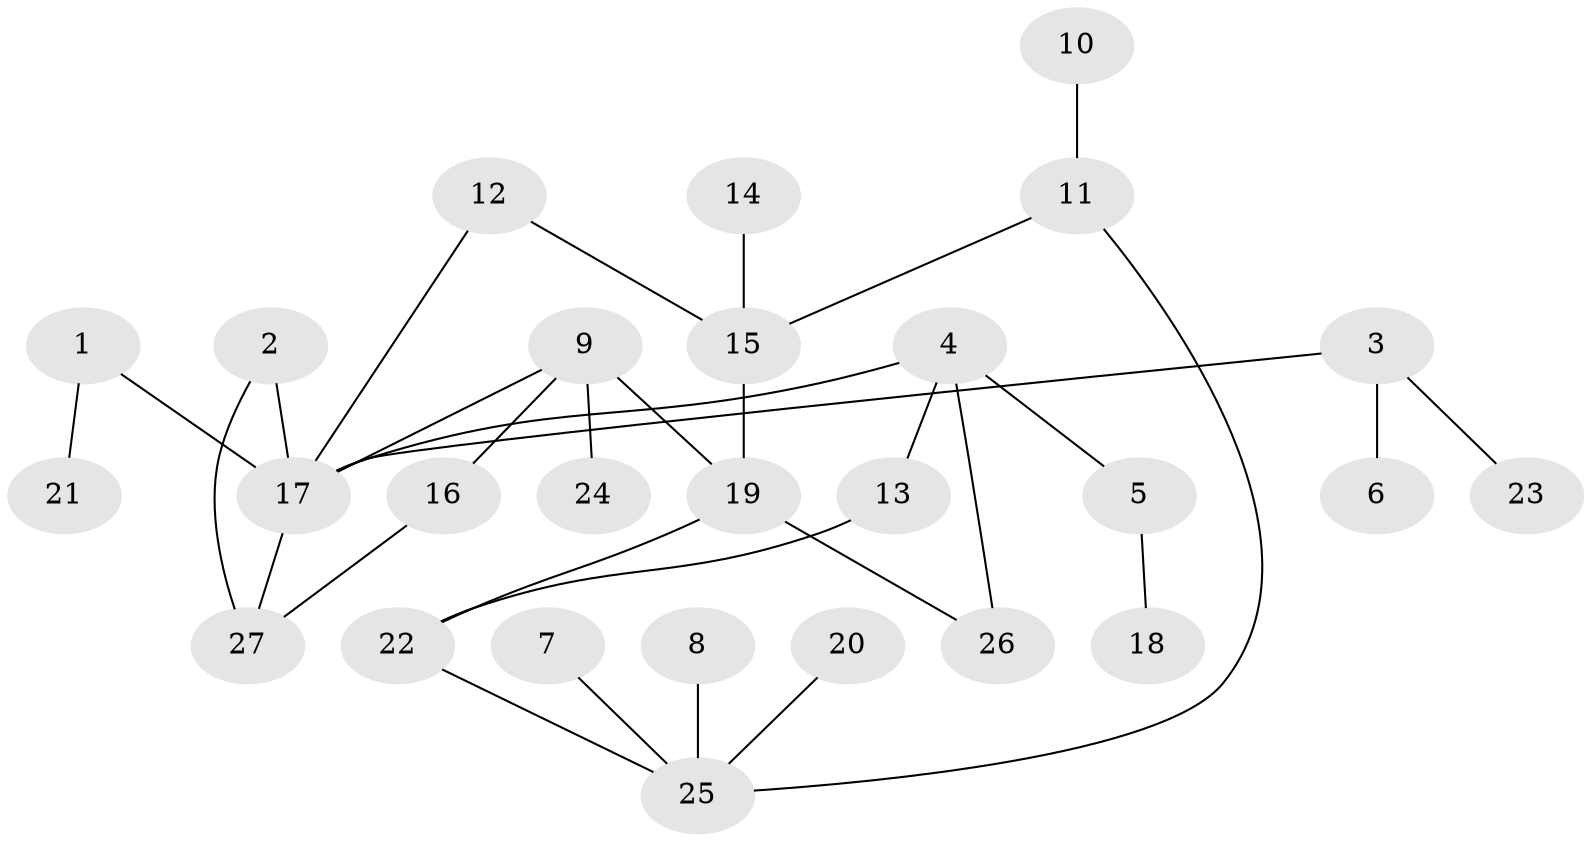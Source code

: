 // original degree distribution, {2: 0.30303030303030304, 8: 0.015151515151515152, 4: 0.09090909090909091, 3: 0.15151515151515152, 6: 0.015151515151515152, 1: 0.3939393939393939, 5: 0.015151515151515152, 7: 0.015151515151515152}
// Generated by graph-tools (version 1.1) at 2025/36/03/04/25 23:36:00]
// undirected, 27 vertices, 32 edges
graph export_dot {
  node [color=gray90,style=filled];
  1;
  2;
  3;
  4;
  5;
  6;
  7;
  8;
  9;
  10;
  11;
  12;
  13;
  14;
  15;
  16;
  17;
  18;
  19;
  20;
  21;
  22;
  23;
  24;
  25;
  26;
  27;
  1 -- 17 [weight=1.0];
  1 -- 21 [weight=1.0];
  2 -- 17 [weight=1.0];
  2 -- 27 [weight=1.0];
  3 -- 6 [weight=1.0];
  3 -- 17 [weight=1.0];
  3 -- 23 [weight=1.0];
  4 -- 5 [weight=1.0];
  4 -- 13 [weight=1.0];
  4 -- 17 [weight=1.0];
  4 -- 26 [weight=1.0];
  5 -- 18 [weight=1.0];
  7 -- 25 [weight=1.0];
  8 -- 25 [weight=1.0];
  9 -- 16 [weight=1.0];
  9 -- 17 [weight=1.0];
  9 -- 19 [weight=1.0];
  9 -- 24 [weight=1.0];
  10 -- 11 [weight=1.0];
  11 -- 15 [weight=1.0];
  11 -- 25 [weight=1.0];
  12 -- 15 [weight=1.0];
  12 -- 17 [weight=1.0];
  13 -- 22 [weight=1.0];
  14 -- 15 [weight=1.0];
  15 -- 19 [weight=1.0];
  16 -- 27 [weight=1.0];
  17 -- 27 [weight=2.0];
  19 -- 22 [weight=1.0];
  19 -- 26 [weight=2.0];
  20 -- 25 [weight=1.0];
  22 -- 25 [weight=1.0];
}
